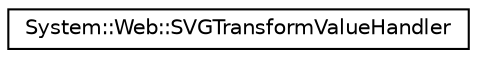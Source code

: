 digraph G
{
  edge [fontname="Helvetica",fontsize="10",labelfontname="Helvetica",labelfontsize="10"];
  node [fontname="Helvetica",fontsize="10",shape=record];
  rankdir="LR";
  Node1 [label="System::Web::SVGTransformValueHandler",height=0.2,width=0.4,color="black", fillcolor="white", style="filled",URL="$class_system_1_1_web_1_1_s_v_g_transform_value_handler.html"];
}

